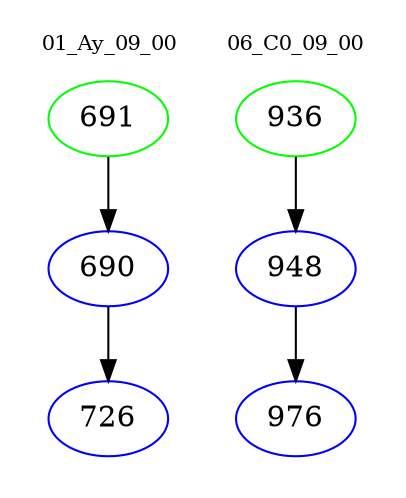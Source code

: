 digraph{
subgraph cluster_0 {
color = white
label = "01_Ay_09_00";
fontsize=10;
T0_691 [label="691", color="green"]
T0_691 -> T0_690 [color="black"]
T0_690 [label="690", color="blue"]
T0_690 -> T0_726 [color="black"]
T0_726 [label="726", color="blue"]
}
subgraph cluster_1 {
color = white
label = "06_C0_09_00";
fontsize=10;
T1_936 [label="936", color="green"]
T1_936 -> T1_948 [color="black"]
T1_948 [label="948", color="blue"]
T1_948 -> T1_976 [color="black"]
T1_976 [label="976", color="blue"]
}
}
